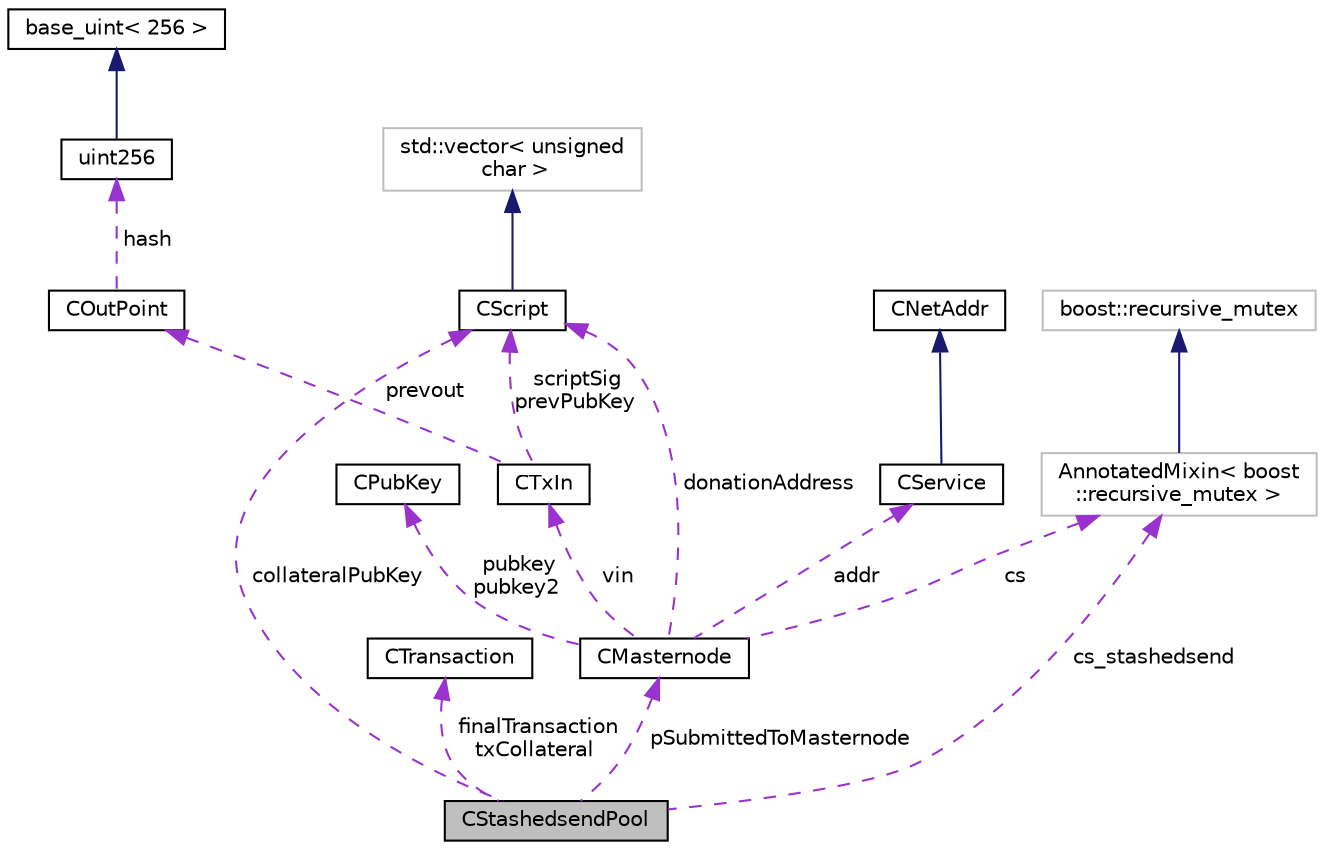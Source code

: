 digraph "CStashedsendPool"
{
  edge [fontname="Helvetica",fontsize="10",labelfontname="Helvetica",labelfontsize="10"];
  node [fontname="Helvetica",fontsize="10",shape=record];
  Node1 [label="CStashedsendPool",height=0.2,width=0.4,color="black", fillcolor="grey75", style="filled", fontcolor="black"];
  Node2 -> Node1 [dir="back",color="darkorchid3",fontsize="10",style="dashed",label=" collateralPubKey" ,fontname="Helvetica"];
  Node2 [label="CScript",height=0.2,width=0.4,color="black", fillcolor="white", style="filled",URL="$d9/d4b/class_c_script.html",tooltip="Serialized script, used inside transaction inputs and outputs. "];
  Node3 -> Node2 [dir="back",color="midnightblue",fontsize="10",style="solid",fontname="Helvetica"];
  Node3 [label="std::vector\< unsigned\l char \>",height=0.2,width=0.4,color="grey75", fillcolor="white", style="filled"];
  Node4 -> Node1 [dir="back",color="darkorchid3",fontsize="10",style="dashed",label=" finalTransaction\ntxCollateral" ,fontname="Helvetica"];
  Node4 [label="CTransaction",height=0.2,width=0.4,color="black", fillcolor="white", style="filled",URL="$df/d43/class_c_transaction.html",tooltip="The basic transaction that is broadcasted on the network and contained in blocks. ..."];
  Node5 -> Node1 [dir="back",color="darkorchid3",fontsize="10",style="dashed",label=" cs_stashedsend" ,fontname="Helvetica"];
  Node5 [label="AnnotatedMixin\< boost\l::recursive_mutex \>",height=0.2,width=0.4,color="grey75", fillcolor="white", style="filled"];
  Node6 -> Node5 [dir="back",color="midnightblue",fontsize="10",style="solid",fontname="Helvetica"];
  Node6 [label="boost::recursive_mutex",height=0.2,width=0.4,color="grey75", fillcolor="white", style="filled"];
  Node7 -> Node1 [dir="back",color="darkorchid3",fontsize="10",style="dashed",label=" pSubmittedToMasternode" ,fontname="Helvetica"];
  Node7 [label="CMasternode",height=0.2,width=0.4,color="black", fillcolor="white", style="filled",URL="$d6/dac/class_c_masternode.html"];
  Node2 -> Node7 [dir="back",color="darkorchid3",fontsize="10",style="dashed",label=" donationAddress" ,fontname="Helvetica"];
  Node8 -> Node7 [dir="back",color="darkorchid3",fontsize="10",style="dashed",label=" vin" ,fontname="Helvetica"];
  Node8 [label="CTxIn",height=0.2,width=0.4,color="black", fillcolor="white", style="filled",URL="$de/da8/class_c_tx_in.html",tooltip="An input of a transaction. "];
  Node2 -> Node8 [dir="back",color="darkorchid3",fontsize="10",style="dashed",label=" scriptSig\nprevPubKey" ,fontname="Helvetica"];
  Node9 -> Node8 [dir="back",color="darkorchid3",fontsize="10",style="dashed",label=" prevout" ,fontname="Helvetica"];
  Node9 [label="COutPoint",height=0.2,width=0.4,color="black", fillcolor="white", style="filled",URL="$d5/d05/class_c_out_point.html",tooltip="An outpoint - a combination of a transaction hash and an index n into its vout. "];
  Node10 -> Node9 [dir="back",color="darkorchid3",fontsize="10",style="dashed",label=" hash" ,fontname="Helvetica"];
  Node10 [label="uint256",height=0.2,width=0.4,color="black", fillcolor="white", style="filled",URL="$d2/d86/classuint256.html",tooltip="256-bit unsigned big integer. "];
  Node11 -> Node10 [dir="back",color="midnightblue",fontsize="10",style="solid",fontname="Helvetica"];
  Node11 [label="base_uint\< 256 \>",height=0.2,width=0.4,color="black", fillcolor="white", style="filled",URL="$da/df7/classbase__uint.html"];
  Node12 -> Node7 [dir="back",color="darkorchid3",fontsize="10",style="dashed",label=" pubkey\npubkey2" ,fontname="Helvetica"];
  Node12 [label="CPubKey",height=0.2,width=0.4,color="black", fillcolor="white", style="filled",URL="$da/d4e/class_c_pub_key.html",tooltip="An encapsulated public key. "];
  Node5 -> Node7 [dir="back",color="darkorchid3",fontsize="10",style="dashed",label=" cs" ,fontname="Helvetica"];
  Node13 -> Node7 [dir="back",color="darkorchid3",fontsize="10",style="dashed",label=" addr" ,fontname="Helvetica"];
  Node13 [label="CService",height=0.2,width=0.4,color="black", fillcolor="white", style="filled",URL="$d3/dcc/class_c_service.html",tooltip="A combination of a network address (CNetAddr) and a (TCP) port. "];
  Node14 -> Node13 [dir="back",color="midnightblue",fontsize="10",style="solid",fontname="Helvetica"];
  Node14 [label="CNetAddr",height=0.2,width=0.4,color="black", fillcolor="white", style="filled",URL="$d3/dc3/class_c_net_addr.html",tooltip="IP address (IPv6, or IPv4 using mapped IPv6 range (::FFFF:0:0/96)) "];
}

